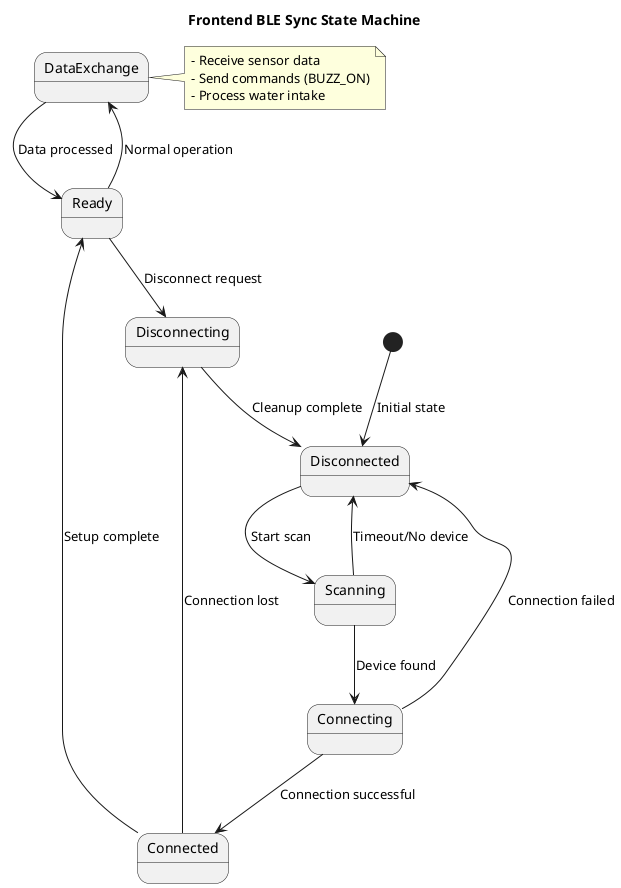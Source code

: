 @startuml Frontend BLE Sync State Machine

title Frontend BLE Sync State Machine

[*] --> Disconnected : Initial state
Disconnected --> Scanning : Start scan
Scanning --> Connecting : Device found
Scanning --> Disconnected : Timeout/No device

Connecting --> Connected : Connection successful
Connecting --> Disconnected : Connection failed

Connected --> Ready : Setup complete
Ready --> DataExchange : Normal operation
DataExchange --> Ready : Data processed

Ready --> Disconnecting : Disconnect request
Connected --> Disconnecting : Connection lost
Disconnecting --> Disconnected : Cleanup complete

note right of DataExchange
  - Receive sensor data
  - Send commands (BUZZ_ON)
  - Process water intake
end note

@enduml 